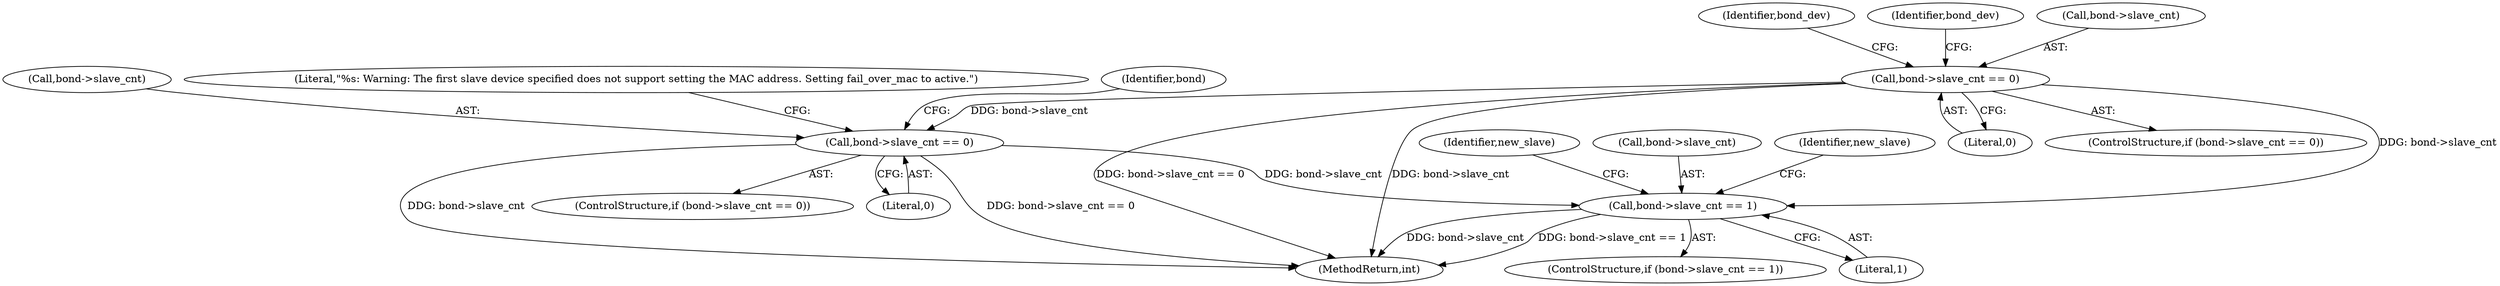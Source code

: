 digraph "0_linux_550fd08c2cebad61c548def135f67aba284c6162_0@pointer" {
"1000892" [label="(Call,bond->slave_cnt == 1)"];
"1000375" [label="(Call,bond->slave_cnt == 0)"];
"1000268" [label="(Call,bond->slave_cnt == 0)"];
"1001091" [label="(MethodReturn,int)"];
"1000375" [label="(Call,bond->slave_cnt == 0)"];
"1000382" [label="(Literal,\"%s: Warning: The first slave device specified does not support setting the MAC address. Setting fail_over_mac to active.\")"];
"1000277" [label="(Identifier,bond_dev)"];
"1000268" [label="(Call,bond->slave_cnt == 0)"];
"1000893" [label="(Call,bond->slave_cnt)"];
"1000345" [label="(Identifier,bond_dev)"];
"1000914" [label="(Identifier,new_slave)"];
"1000374" [label="(ControlStructure,if (bond->slave_cnt == 0))"];
"1000272" [label="(Literal,0)"];
"1000269" [label="(Call,bond->slave_cnt)"];
"1000901" [label="(Identifier,new_slave)"];
"1000398" [label="(Identifier,bond)"];
"1000896" [label="(Literal,1)"];
"1000376" [label="(Call,bond->slave_cnt)"];
"1000267" [label="(ControlStructure,if (bond->slave_cnt == 0))"];
"1000891" [label="(ControlStructure,if (bond->slave_cnt == 1))"];
"1000892" [label="(Call,bond->slave_cnt == 1)"];
"1000379" [label="(Literal,0)"];
"1000892" -> "1000891"  [label="AST: "];
"1000892" -> "1000896"  [label="CFG: "];
"1000893" -> "1000892"  [label="AST: "];
"1000896" -> "1000892"  [label="AST: "];
"1000901" -> "1000892"  [label="CFG: "];
"1000914" -> "1000892"  [label="CFG: "];
"1000892" -> "1001091"  [label="DDG: bond->slave_cnt"];
"1000892" -> "1001091"  [label="DDG: bond->slave_cnt == 1"];
"1000375" -> "1000892"  [label="DDG: bond->slave_cnt"];
"1000268" -> "1000892"  [label="DDG: bond->slave_cnt"];
"1000375" -> "1000374"  [label="AST: "];
"1000375" -> "1000379"  [label="CFG: "];
"1000376" -> "1000375"  [label="AST: "];
"1000379" -> "1000375"  [label="AST: "];
"1000382" -> "1000375"  [label="CFG: "];
"1000398" -> "1000375"  [label="CFG: "];
"1000375" -> "1001091"  [label="DDG: bond->slave_cnt"];
"1000375" -> "1001091"  [label="DDG: bond->slave_cnt == 0"];
"1000268" -> "1000375"  [label="DDG: bond->slave_cnt"];
"1000268" -> "1000267"  [label="AST: "];
"1000268" -> "1000272"  [label="CFG: "];
"1000269" -> "1000268"  [label="AST: "];
"1000272" -> "1000268"  [label="AST: "];
"1000277" -> "1000268"  [label="CFG: "];
"1000345" -> "1000268"  [label="CFG: "];
"1000268" -> "1001091"  [label="DDG: bond->slave_cnt"];
"1000268" -> "1001091"  [label="DDG: bond->slave_cnt == 0"];
}
